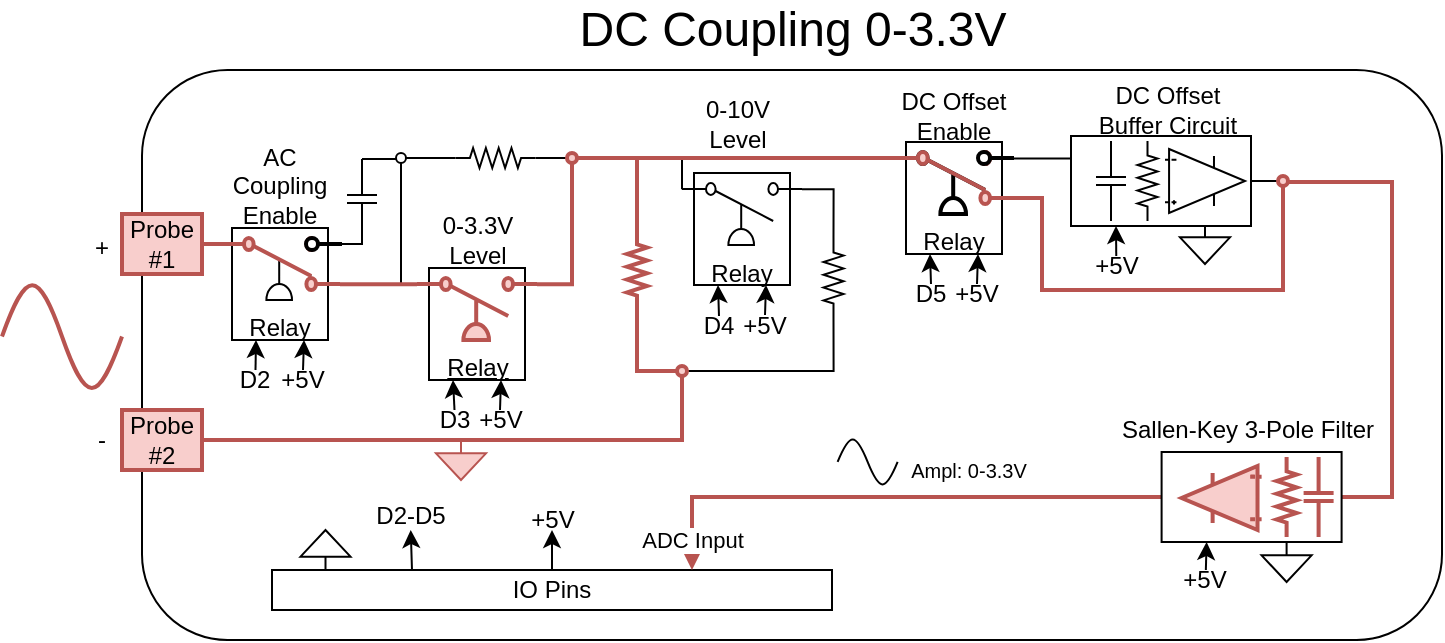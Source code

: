 <mxfile version="13.6.2" type="device"><diagram id="-oL0NHtV38mQ9emUjdSc" name="Page-1"><mxGraphModel dx="1663" dy="493" grid="1" gridSize="10" guides="1" tooltips="1" connect="1" arrows="1" fold="1" page="1" pageScale="1" pageWidth="850" pageHeight="1100" math="0" shadow="0"><root><mxCell id="0"/><mxCell id="1" parent="0"/><mxCell id="wLDwbeyGVbWUntYZaLQP-93" value="" style="rounded=1;whiteSpace=wrap;html=1;" parent="1" vertex="1"><mxGeometry x="-610" y="400" width="650" height="285" as="geometry"/></mxCell><mxCell id="wLDwbeyGVbWUntYZaLQP-76" value="" style="pointerEvents=1;verticalLabelPosition=bottom;shadow=0;dashed=0;align=center;html=1;verticalAlign=top;shape=mxgraph.electrical.waveforms.sine_wave;" parent="1" vertex="1"><mxGeometry x="-262.19" y="581" width="30" height="30" as="geometry"/></mxCell><mxCell id="wLDwbeyGVbWUntYZaLQP-77" value="&lt;font style=&quot;font-size: 10px&quot;&gt;Ampl: 0-3.3V&lt;/font&gt;" style="text;html=1;align=center;verticalAlign=middle;resizable=0;points=[];autosize=1;" parent="1" vertex="1"><mxGeometry x="-232.19" y="590" width="70" height="20" as="geometry"/></mxCell><mxCell id="jSE5PXebaVcD20LWmkzH-25" style="edgeStyle=orthogonalEdgeStyle;rounded=0;orthogonalLoop=1;jettySize=auto;html=1;exitX=1;exitY=0.5;exitDx=0;exitDy=0;entryX=0.5;entryY=1;entryDx=0;entryDy=0;endArrow=none;endFill=0;fillColor=#f8cecc;strokeColor=#b85450;strokeWidth=2;" parent="1" source="wLDwbeyGVbWUntYZaLQP-106" target="dvAcKzwwteOVy_JP5b5H-18" edge="1"><mxGeometry relative="1" as="geometry"/></mxCell><mxCell id="wLDwbeyGVbWUntYZaLQP-106" value="Probe #2" style="rounded=0;whiteSpace=wrap;html=1;fillColor=#f8cecc;strokeColor=#b85450;strokeWidth=2;" parent="1" vertex="1"><mxGeometry x="-620" y="570" width="40" height="30" as="geometry"/></mxCell><mxCell id="L6yJ6HLcH0pnZUztyq2i-1" value="" style="pointerEvents=1;verticalLabelPosition=bottom;shadow=0;dashed=0;align=center;html=1;verticalAlign=top;shape=mxgraph.electrical.waveforms.sine_wave;fillColor=#f8cecc;strokeColor=#b85450;strokeWidth=2;" parent="1" vertex="1"><mxGeometry x="-680" y="499" width="60" height="68.68" as="geometry"/></mxCell><mxCell id="dvAcKzwwteOVy_JP5b5H-61" style="edgeStyle=orthogonalEdgeStyle;rounded=0;orthogonalLoop=1;jettySize=auto;html=1;exitX=1;exitY=0.5;exitDx=0;exitDy=0;entryX=0;entryY=0.885;entryDx=0;entryDy=0;entryPerimeter=0;startArrow=none;startFill=0;endArrow=none;endFill=0;fillColor=#f8cecc;strokeColor=#b85450;strokeWidth=2;" parent="1" source="wLDwbeyGVbWUntYZaLQP-53" target="EzJl0dSxxbxW8zrCP2cZ-267" edge="1"><mxGeometry relative="1" as="geometry"/></mxCell><mxCell id="wLDwbeyGVbWUntYZaLQP-53" value="Probe #1" style="rounded=0;whiteSpace=wrap;html=1;fillColor=#f8cecc;strokeColor=#b85450;strokeWidth=2;" parent="1" vertex="1"><mxGeometry x="-620" y="472" width="40" height="30" as="geometry"/></mxCell><mxCell id="EzJl0dSxxbxW8zrCP2cZ-18" value="IO Pins" style="rounded=0;whiteSpace=wrap;html=1;" parent="1" vertex="1"><mxGeometry x="-545" y="650" width="280" height="20" as="geometry"/></mxCell><mxCell id="dvAcKzwwteOVy_JP5b5H-58" style="edgeStyle=orthogonalEdgeStyle;rounded=0;orthogonalLoop=1;jettySize=auto;html=1;exitX=0;exitY=0.5;exitDx=0;exitDy=0;exitPerimeter=0;entryX=1;entryY=0.5;entryDx=0;entryDy=0;startArrow=none;startFill=0;endArrow=none;endFill=0;" parent="1" source="okWs0Sjqfzj3kmloRYLB-17" target="dvAcKzwwteOVy_JP5b5H-54" edge="1"><mxGeometry relative="1" as="geometry"/></mxCell><mxCell id="jSE5PXebaVcD20LWmkzH-31" style="edgeStyle=orthogonalEdgeStyle;rounded=0;orthogonalLoop=1;jettySize=auto;html=1;exitX=1;exitY=0.5;exitDx=0;exitDy=0;exitPerimeter=0;entryX=0;entryY=0.5;entryDx=0;entryDy=0;endArrow=none;endFill=0;" parent="1" source="okWs0Sjqfzj3kmloRYLB-17" target="jSE5PXebaVcD20LWmkzH-29" edge="1"><mxGeometry relative="1" as="geometry"/></mxCell><mxCell id="okWs0Sjqfzj3kmloRYLB-17" value="" style="pointerEvents=1;verticalLabelPosition=bottom;shadow=0;dashed=0;align=center;html=1;verticalAlign=top;shape=mxgraph.electrical.resistors.resistor_2;rotation=90;direction=north;" parent="1" vertex="1"><mxGeometry x="-438.26" y="424" width="10" height="40" as="geometry"/></mxCell><mxCell id="okWs0Sjqfzj3kmloRYLB-20" value="" style="pointerEvents=1;verticalLabelPosition=bottom;shadow=0;dashed=0;align=center;html=1;verticalAlign=top;shape=mxgraph.electrical.resistors.resistor_2;rotation=90;fillColor=#f8cecc;strokeColor=#b85450;strokeWidth=2;" parent="1" vertex="1"><mxGeometry x="-382.5" y="495" width="40" height="10" as="geometry"/></mxCell><mxCell id="jSE5PXebaVcD20LWmkzH-37" style="edgeStyle=orthogonalEdgeStyle;rounded=0;orthogonalLoop=1;jettySize=auto;html=1;exitX=1;exitY=0.5;exitDx=0;exitDy=0;exitPerimeter=0;entryX=1;entryY=0.5;entryDx=0;entryDy=0;endArrow=none;endFill=0;" parent="1" source="EzJl0dSxxbxW8zrCP2cZ-193" target="dvAcKzwwteOVy_JP5b5H-18" edge="1"><mxGeometry relative="1" as="geometry"/></mxCell><mxCell id="EzJl0dSxxbxW8zrCP2cZ-193" value="" style="pointerEvents=1;verticalLabelPosition=bottom;shadow=0;dashed=0;align=center;html=1;verticalAlign=top;shape=mxgraph.electrical.resistors.resistor_2;rotation=90;" parent="1" vertex="1"><mxGeometry x="-284.25" y="499" width="40" height="10" as="geometry"/></mxCell><mxCell id="EzJl0dSxxbxW8zrCP2cZ-195" style="edgeStyle=orthogonalEdgeStyle;rounded=0;orthogonalLoop=1;jettySize=auto;html=1;exitX=1;exitY=0.1;exitDx=0;exitDy=0;exitPerimeter=0;entryX=0;entryY=0.5;entryDx=0;entryDy=0;entryPerimeter=0;startArrow=none;startFill=0;endArrow=none;endFill=0;" parent="1" source="EzJl0dSxxbxW8zrCP2cZ-181" target="EzJl0dSxxbxW8zrCP2cZ-193" edge="1"><mxGeometry relative="1" as="geometry"/></mxCell><mxCell id="EzJl0dSxxbxW8zrCP2cZ-249" value="&lt;font style=&quot;font-size: 24px&quot;&gt;DC Coupling 0-3.3V&lt;/font&gt;" style="text;html=1;strokeColor=none;fillColor=none;align=center;verticalAlign=middle;whiteSpace=wrap;rounded=0;" parent="1" vertex="1"><mxGeometry x="-400.37" y="370" width="230.75" height="20" as="geometry"/></mxCell><mxCell id="EzJl0dSxxbxW8zrCP2cZ-320" style="edgeStyle=orthogonalEdgeStyle;rounded=0;orthogonalLoop=1;jettySize=auto;html=1;exitX=0.5;exitY=0;exitDx=0;exitDy=0;entryX=0.25;entryY=1;entryDx=0;entryDy=0;startArrow=none;startFill=0;endArrow=classic;endFill=1;" parent="1" source="EzJl0dSxxbxW8zrCP2cZ-318" target="EzJl0dSxxbxW8zrCP2cZ-265" edge="1"><mxGeometry relative="1" as="geometry"/></mxCell><mxCell id="EzJl0dSxxbxW8zrCP2cZ-318" value="D2" style="text;html=1;strokeColor=none;fillColor=none;align=center;verticalAlign=middle;whiteSpace=wrap;rounded=0;dashed=1;" parent="1" vertex="1"><mxGeometry x="-560.75" y="550" width="15" height="10" as="geometry"/></mxCell><mxCell id="EzJl0dSxxbxW8zrCP2cZ-331" style="edgeStyle=orthogonalEdgeStyle;rounded=0;orthogonalLoop=1;jettySize=auto;html=1;exitX=0.5;exitY=0;exitDx=0;exitDy=0;entryX=0.25;entryY=1;entryDx=0;entryDy=0;startArrow=none;startFill=0;endArrow=classic;endFill=1;" parent="1" source="EzJl0dSxxbxW8zrCP2cZ-330" target="EzJl0dSxxbxW8zrCP2cZ-180" edge="1"><mxGeometry relative="1" as="geometry"/></mxCell><mxCell id="EzJl0dSxxbxW8zrCP2cZ-330" value="D4" style="text;html=1;strokeColor=none;fillColor=none;align=center;verticalAlign=middle;whiteSpace=wrap;rounded=0;dashed=1;" parent="1" vertex="1"><mxGeometry x="-329" y="523" width="15" height="10" as="geometry"/></mxCell><mxCell id="EzJl0dSxxbxW8zrCP2cZ-370" style="rounded=0;orthogonalLoop=1;jettySize=auto;html=1;exitX=0.5;exitY=1;exitDx=0;exitDy=0;entryX=0.25;entryY=0;entryDx=0;entryDy=0;startArrow=classic;startFill=1;endArrow=none;endFill=0;" parent="1" source="EzJl0dSxxbxW8zrCP2cZ-364" target="EzJl0dSxxbxW8zrCP2cZ-18" edge="1"><mxGeometry relative="1" as="geometry"/></mxCell><mxCell id="EzJl0dSxxbxW8zrCP2cZ-364" value="D2-D5" style="text;html=1;strokeColor=none;fillColor=none;align=center;verticalAlign=middle;whiteSpace=wrap;rounded=0;dashed=1;" parent="1" vertex="1"><mxGeometry x="-500.13" y="615" width="49" height="15" as="geometry"/></mxCell><mxCell id="EzJl0dSxxbxW8zrCP2cZ-368" style="rounded=0;orthogonalLoop=1;jettySize=auto;html=1;exitX=0.5;exitY=1;exitDx=0;exitDy=0;entryX=0.5;entryY=0;entryDx=0;entryDy=0;startArrow=classic;startFill=1;endArrow=none;endFill=0;" parent="1" source="EzJl0dSxxbxW8zrCP2cZ-367" target="EzJl0dSxxbxW8zrCP2cZ-18" edge="1"><mxGeometry relative="1" as="geometry"/></mxCell><mxCell id="EzJl0dSxxbxW8zrCP2cZ-367" value="+5V" style="text;html=1;strokeColor=none;fillColor=none;align=center;verticalAlign=middle;whiteSpace=wrap;rounded=0;dashed=1;" parent="1" vertex="1"><mxGeometry x="-412.5" y="620" width="15" height="10" as="geometry"/></mxCell><mxCell id="EzJl0dSxxbxW8zrCP2cZ-371" value="" style="pointerEvents=1;verticalLabelPosition=bottom;shadow=0;dashed=0;align=center;html=1;verticalAlign=top;shape=mxgraph.electrical.signal_sources.signal_ground;direction=west;" parent="1" vertex="1"><mxGeometry x="-530.75" y="630" width="25" height="20" as="geometry"/></mxCell><mxCell id="dvAcKzwwteOVy_JP5b5H-63" style="edgeStyle=orthogonalEdgeStyle;rounded=0;orthogonalLoop=1;jettySize=auto;html=1;exitX=0;exitY=0.5;exitDx=0;exitDy=0;exitPerimeter=0;entryX=0;entryY=0.5;entryDx=0;entryDy=0;startArrow=none;startFill=0;endArrow=none;endFill=0;strokeWidth=1;" parent="1" source="EzJl0dSxxbxW8zrCP2cZ-304" target="dvAcKzwwteOVy_JP5b5H-54" edge="1"><mxGeometry relative="1" as="geometry"/></mxCell><mxCell id="EzJl0dSxxbxW8zrCP2cZ-304" value="" style="pointerEvents=1;verticalLabelPosition=bottom;shadow=0;dashed=0;align=center;html=1;verticalAlign=top;shape=mxgraph.electrical.capacitors.capacitor_1;rotation=-90;direction=west;strokeWidth=1;" parent="1" vertex="1"><mxGeometry x="-520" y="457" width="40" height="15" as="geometry"/></mxCell><mxCell id="jSE5PXebaVcD20LWmkzH-36" style="edgeStyle=orthogonalEdgeStyle;rounded=0;orthogonalLoop=1;jettySize=auto;html=1;exitX=0;exitY=0.5;exitDx=0;exitDy=0;entryX=1;entryY=0.5;entryDx=0;entryDy=0;entryPerimeter=0;endArrow=none;endFill=0;fillColor=#f8cecc;strokeColor=#b85450;strokeWidth=2;" parent="1" source="dvAcKzwwteOVy_JP5b5H-18" target="okWs0Sjqfzj3kmloRYLB-20" edge="1"><mxGeometry relative="1" as="geometry"/></mxCell><mxCell id="dvAcKzwwteOVy_JP5b5H-18" value="" style="ellipse;whiteSpace=wrap;html=1;aspect=fixed;fillColor=#f8cecc;strokeColor=#b85450;strokeWidth=2;" parent="1" vertex="1"><mxGeometry x="-342.5" y="548" width="5" height="5" as="geometry"/></mxCell><mxCell id="dvAcKzwwteOVy_JP5b5H-85" value="ADC Input" style="edgeStyle=orthogonalEdgeStyle;rounded=0;orthogonalLoop=1;jettySize=auto;html=1;exitX=1;exitY=0.5;exitDx=0;exitDy=0;entryX=0.75;entryY=0;entryDx=0;entryDy=0;startArrow=none;startFill=0;endArrow=classic;endFill=1;fillColor=#f8cecc;strokeColor=#b85450;strokeWidth=2;" parent="1" source="EzJl0dSxxbxW8zrCP2cZ-251" target="EzJl0dSxxbxW8zrCP2cZ-18" edge="1"><mxGeometry x="0.753" y="18" relative="1" as="geometry"><mxPoint x="-18" y="18" as="offset"/><mxPoint x="-73" y="610.5" as="sourcePoint"/></mxGeometry></mxCell><mxCell id="dvAcKzwwteOVy_JP5b5H-36" value="AC Coupling&lt;br&gt;Enable" style="text;html=1;strokeColor=none;fillColor=none;align=center;verticalAlign=middle;whiteSpace=wrap;rounded=0;" parent="1" vertex="1"><mxGeometry x="-560.75" y="448.25" width="40" height="20" as="geometry"/></mxCell><mxCell id="dvAcKzwwteOVy_JP5b5H-54" value="" style="ellipse;whiteSpace=wrap;html=1;aspect=fixed;strokeWidth=1;" parent="1" vertex="1"><mxGeometry x="-483" y="441.5" width="5" height="5" as="geometry"/></mxCell><mxCell id="dvAcKzwwteOVy_JP5b5H-62" style="edgeStyle=orthogonalEdgeStyle;rounded=0;orthogonalLoop=1;jettySize=auto;html=1;exitX=1;exitY=0.885;exitDx=0;exitDy=0;exitPerimeter=0;entryX=1;entryY=0.5;entryDx=0;entryDy=0;entryPerimeter=0;startArrow=none;startFill=0;endArrow=none;endFill=0;strokeWidth=1;" parent="1" source="EzJl0dSxxbxW8zrCP2cZ-267" target="EzJl0dSxxbxW8zrCP2cZ-304" edge="1"><mxGeometry relative="1" as="geometry"/></mxCell><mxCell id="jSE5PXebaVcD20LWmkzH-1" value="+" style="text;html=1;strokeColor=none;fillColor=none;align=center;verticalAlign=middle;whiteSpace=wrap;rounded=0;" parent="1" vertex="1"><mxGeometry x="-640" y="479" width="20" height="20" as="geometry"/></mxCell><mxCell id="jSE5PXebaVcD20LWmkzH-3" value="-" style="text;html=1;strokeColor=none;fillColor=none;align=center;verticalAlign=middle;whiteSpace=wrap;rounded=0;" parent="1" vertex="1"><mxGeometry x="-640" y="575" width="20" height="20" as="geometry"/></mxCell><mxCell id="l4GawnZKN1q4SKGn73dP-5" style="edgeStyle=orthogonalEdgeStyle;rounded=0;orthogonalLoop=1;jettySize=auto;html=1;exitX=0;exitY=0.5;exitDx=0;exitDy=0;entryX=1;entryY=0.5;entryDx=0;entryDy=0;endArrow=none;endFill=0;strokeWidth=1;" parent="1" source="jSE5PXebaVcD20LWmkzH-23" target="EzJl0dSxxbxW8zrCP2cZ-285" edge="1"><mxGeometry relative="1" as="geometry"><Array as="points"><mxPoint x="-50" y="456"/><mxPoint x="-50" y="456"/></Array></mxGeometry></mxCell><mxCell id="jSE5PXebaVcD20LWmkzH-23" value="" style="ellipse;whiteSpace=wrap;html=1;aspect=fixed;fillColor=#f8cecc;strokeColor=#b85450;strokeWidth=2;" parent="1" vertex="1"><mxGeometry x="-42" y="453" width="5" height="5" as="geometry"/></mxCell><mxCell id="jSE5PXebaVcD20LWmkzH-32" style="edgeStyle=orthogonalEdgeStyle;rounded=0;orthogonalLoop=1;jettySize=auto;html=1;exitX=1;exitY=0.5;exitDx=0;exitDy=0;entryX=0;entryY=0.5;entryDx=0;entryDy=0;entryPerimeter=0;endArrow=none;endFill=0;fillColor=#f8cecc;strokeColor=#b85450;strokeWidth=2;" parent="1" source="jSE5PXebaVcD20LWmkzH-29" target="okWs0Sjqfzj3kmloRYLB-20" edge="1"><mxGeometry relative="1" as="geometry"/></mxCell><mxCell id="jSE5PXebaVcD20LWmkzH-29" value="" style="ellipse;whiteSpace=wrap;html=1;aspect=fixed;fillColor=#f8cecc;strokeColor=#b85450;strokeWidth=2;" parent="1" vertex="1"><mxGeometry x="-397.5" y="441.5" width="5" height="5" as="geometry"/></mxCell><mxCell id="jSE5PXebaVcD20LWmkzH-30" style="edgeStyle=orthogonalEdgeStyle;rounded=0;orthogonalLoop=1;jettySize=auto;html=1;exitX=1;exitY=0.1;exitDx=0;exitDy=0;exitPerimeter=0;entryX=0.5;entryY=1;entryDx=0;entryDy=0;endArrow=none;endFill=0;fillColor=#f8cecc;strokeColor=#b85450;strokeWidth=2;" parent="1" source="EzJl0dSxxbxW8zrCP2cZ-189" target="jSE5PXebaVcD20LWmkzH-29" edge="1"><mxGeometry relative="1" as="geometry"><Array as="points"><mxPoint x="-395" y="507"/></Array></mxGeometry></mxCell><mxCell id="jSE5PXebaVcD20LWmkzH-35" style="edgeStyle=orthogonalEdgeStyle;rounded=0;orthogonalLoop=1;jettySize=auto;html=1;exitX=0;exitY=0.1;exitDx=0;exitDy=0;exitPerimeter=0;entryX=1;entryY=0.5;entryDx=0;entryDy=0;endArrow=none;endFill=0;" parent="1" source="EzJl0dSxxbxW8zrCP2cZ-181" target="jSE5PXebaVcD20LWmkzH-29" edge="1"><mxGeometry relative="1" as="geometry"><Array as="points"><mxPoint x="-340" y="444"/></Array></mxGeometry></mxCell><mxCell id="jSE5PXebaVcD20LWmkzH-39" style="edgeStyle=orthogonalEdgeStyle;rounded=0;orthogonalLoop=1;jettySize=auto;html=1;exitX=0;exitY=0.5;exitDx=0;exitDy=0;entryX=1;entryY=0.5;entryDx=0;entryDy=0;endArrow=none;endFill=0;fillColor=#f8cecc;strokeColor=#b85450;strokeWidth=2;" parent="1" source="EzJl0dSxxbxW8zrCP2cZ-251" target="jSE5PXebaVcD20LWmkzH-23" edge="1"><mxGeometry relative="1" as="geometry"><Array as="points"><mxPoint x="15" y="614"/><mxPoint x="15" y="456"/><mxPoint x="-37" y="456"/></Array></mxGeometry></mxCell><mxCell id="jSE5PXebaVcD20LWmkzH-40" style="edgeStyle=orthogonalEdgeStyle;rounded=0;orthogonalLoop=1;jettySize=auto;html=1;exitX=1;exitY=0.115;exitDx=0;exitDy=0;exitPerimeter=0;entryX=0.5;entryY=1;entryDx=0;entryDy=0;endArrow=none;endFill=0;fillColor=#f8cecc;strokeColor=#b85450;strokeWidth=2;" parent="1" source="EzJl0dSxxbxW8zrCP2cZ-239" target="jSE5PXebaVcD20LWmkzH-23" edge="1"><mxGeometry relative="1" as="geometry"><Array as="points"><mxPoint x="-160" y="464"/><mxPoint x="-160" y="510"/><mxPoint x="-39" y="510"/></Array></mxGeometry></mxCell><mxCell id="jSE5PXebaVcD20LWmkzH-43" value="0-3.3V Level" style="text;html=1;strokeColor=none;fillColor=none;align=center;verticalAlign=middle;whiteSpace=wrap;rounded=0;" parent="1" vertex="1"><mxGeometry x="-462.5" y="475" width="40" height="20" as="geometry"/></mxCell><mxCell id="jSE5PXebaVcD20LWmkzH-44" value="0-10V Level" style="text;html=1;strokeColor=none;fillColor=none;align=center;verticalAlign=middle;whiteSpace=wrap;rounded=0;" parent="1" vertex="1"><mxGeometry x="-332.25" y="417" width="40" height="20" as="geometry"/></mxCell><mxCell id="jSE5PXebaVcD20LWmkzH-45" value="" style="pointerEvents=1;verticalLabelPosition=bottom;shadow=0;dashed=0;align=center;html=1;verticalAlign=top;shape=mxgraph.electrical.signal_sources.signal_ground;direction=east;fillColor=#f8cecc;strokeColor=#b85450;" parent="1" vertex="1"><mxGeometry x="-463" y="585" width="25" height="20" as="geometry"/></mxCell><mxCell id="l4GawnZKN1q4SKGn73dP-3" style="edgeStyle=orthogonalEdgeStyle;rounded=0;orthogonalLoop=1;jettySize=auto;html=1;exitX=0.5;exitY=1;exitDx=0;exitDy=0;entryX=0;entryY=0.1;entryDx=0;entryDy=0;entryPerimeter=0;endArrow=none;endFill=0;strokeWidth=1;" parent="1" source="dvAcKzwwteOVy_JP5b5H-54" target="EzJl0dSxxbxW8zrCP2cZ-189" edge="1"><mxGeometry relative="1" as="geometry"><Array as="points"><mxPoint x="-481" y="507"/></Array></mxGeometry></mxCell><mxCell id="jSE5PXebaVcD20LWmkzH-33" style="edgeStyle=orthogonalEdgeStyle;rounded=0;orthogonalLoop=1;jettySize=auto;html=1;exitX=1;exitY=0.5;exitDx=0;exitDy=0;entryX=0;entryY=0.885;entryDx=0;entryDy=0;entryPerimeter=0;endArrow=none;endFill=0;fillColor=#f8cecc;strokeColor=#b85450;strokeWidth=2;" parent="1" source="jSE5PXebaVcD20LWmkzH-29" target="EzJl0dSxxbxW8zrCP2cZ-239" edge="1"><mxGeometry relative="1" as="geometry"/></mxCell><mxCell id="l4GawnZKN1q4SKGn73dP-6" value="" style="ellipse;whiteSpace=wrap;html=1;aspect=fixed;" parent="1" vertex="1"><mxGeometry x="-528" y="504" width="6" height="6" as="geometry"/></mxCell><mxCell id="l4GawnZKN1q4SKGn73dP-7" value="" style="endArrow=none;html=1;exitX=1;exitY=0.5;exitDx=0;exitDy=0;" parent="1" source="l4GawnZKN1q4SKGn73dP-6" edge="1"><mxGeometry width="50" height="50" relative="1" as="geometry"><mxPoint x="-530" y="540" as="sourcePoint"/><mxPoint x="-510" y="507" as="targetPoint"/><Array as="points"><mxPoint x="-510" y="507"/></Array></mxGeometry></mxCell><mxCell id="EzJl0dSxxbxW8zrCP2cZ-290" value="DC Offset Buffer Circuit" style="text;html=1;strokeColor=none;fillColor=none;align=center;verticalAlign=middle;whiteSpace=wrap;rounded=0;" parent="1" vertex="1"><mxGeometry x="-137" y="410" width="80" height="20" as="geometry"/></mxCell><mxCell id="l4GawnZKN1q4SKGn73dP-10" style="edgeStyle=orthogonalEdgeStyle;rounded=0;orthogonalLoop=1;jettySize=auto;html=1;exitX=0;exitY=0.25;exitDx=0;exitDy=0;entryX=1;entryY=0.885;entryDx=0;entryDy=0;entryPerimeter=0;endArrow=none;endFill=0;strokeWidth=1;" parent="1" source="EzJl0dSxxbxW8zrCP2cZ-285" target="EzJl0dSxxbxW8zrCP2cZ-239" edge="1"><mxGeometry relative="1" as="geometry"/></mxCell><mxCell id="EzJl0dSxxbxW8zrCP2cZ-332" value="D3" style="text;html=1;strokeColor=none;fillColor=none;align=center;verticalAlign=middle;whiteSpace=wrap;rounded=0;dashed=1;" parent="1" vertex="1"><mxGeometry x="-461.25" y="570" width="15" height="10" as="geometry"/></mxCell><mxCell id="EzJl0dSxxbxW8zrCP2cZ-333" style="edgeStyle=orthogonalEdgeStyle;rounded=0;orthogonalLoop=1;jettySize=auto;html=1;exitX=0.5;exitY=0;exitDx=0;exitDy=0;entryX=0.25;entryY=1;entryDx=0;entryDy=0;startArrow=none;startFill=0;endArrow=classic;endFill=1;" parent="1" source="EzJl0dSxxbxW8zrCP2cZ-332" target="EzJl0dSxxbxW8zrCP2cZ-188" edge="1"><mxGeometry relative="1" as="geometry"/></mxCell><mxCell id="EzJl0dSxxbxW8zrCP2cZ-185" value="+5V" style="text;html=1;strokeColor=none;fillColor=none;align=center;verticalAlign=middle;whiteSpace=wrap;rounded=0;dashed=1;" parent="1" vertex="1"><mxGeometry x="-438.5" y="570" width="15" height="10" as="geometry"/></mxCell><mxCell id="EzJl0dSxxbxW8zrCP2cZ-190" style="edgeStyle=orthogonalEdgeStyle;rounded=0;orthogonalLoop=1;jettySize=auto;html=1;exitX=0.5;exitY=0;exitDx=0;exitDy=0;entryX=0.75;entryY=1;entryDx=0;entryDy=0;startArrow=none;startFill=0;endArrow=classic;endFill=1;" parent="1" source="EzJl0dSxxbxW8zrCP2cZ-185" target="EzJl0dSxxbxW8zrCP2cZ-188" edge="1"><mxGeometry relative="1" as="geometry"/></mxCell><mxCell id="EzJl0dSxxbxW8zrCP2cZ-188" value="&lt;br&gt;&lt;br&gt;&lt;br&gt;Relay" style="rounded=0;whiteSpace=wrap;html=1;fontStyle=4" parent="1" vertex="1"><mxGeometry x="-466.5" y="499" width="48" height="56" as="geometry"/></mxCell><mxCell id="EzJl0dSxxbxW8zrCP2cZ-189" value="" style="pointerEvents=1;verticalLabelPosition=bottom;shadow=0;dashed=0;align=center;html=1;verticalAlign=top;shape=mxgraph.electrical.electro-mechanical.pressure_actuated;fillColor=#f8cecc;strokeColor=#b85450;fontStyle=4;strokeWidth=2;" parent="1" vertex="1"><mxGeometry x="-472.5" y="504" width="60" height="31" as="geometry"/></mxCell><mxCell id="EzJl0dSxxbxW8zrCP2cZ-262" value="+5V" style="text;html=1;strokeColor=none;fillColor=none;align=center;verticalAlign=middle;whiteSpace=wrap;rounded=0;dashed=1;container=0;" parent="1" vertex="1"><mxGeometry x="-537" y="550" width="15" height="10" as="geometry"/></mxCell><mxCell id="EzJl0dSxxbxW8zrCP2cZ-268" style="edgeStyle=orthogonalEdgeStyle;rounded=0;orthogonalLoop=1;jettySize=auto;html=1;exitX=0.5;exitY=0;exitDx=0;exitDy=0;entryX=0.75;entryY=1;entryDx=0;entryDy=0;startArrow=none;startFill=0;endArrow=classic;endFill=1;" parent="1" source="EzJl0dSxxbxW8zrCP2cZ-262" target="EzJl0dSxxbxW8zrCP2cZ-265" edge="1"><mxGeometry relative="1" as="geometry"/></mxCell><mxCell id="EzJl0dSxxbxW8zrCP2cZ-265" value="&lt;br&gt;&lt;br&gt;&lt;br&gt;Relay" style="rounded=0;whiteSpace=wrap;html=1;" parent="1" vertex="1"><mxGeometry x="-565" y="479" width="48" height="56" as="geometry"/></mxCell><mxCell id="EzJl0dSxxbxW8zrCP2cZ-266" value="" style="pointerEvents=1;verticalLabelPosition=bottom;shadow=0;dashed=0;align=center;html=1;verticalAlign=top;shape=mxgraph.electrical.electro-mechanical.pressure_actuated;" parent="1" vertex="1"><mxGeometry x="-571" y="484" width="60" height="31" as="geometry"/></mxCell><mxCell id="EzJl0dSxxbxW8zrCP2cZ-267" value="" style="pointerEvents=1;verticalLabelPosition=bottom;shadow=0;dashed=0;align=center;html=1;verticalAlign=top;shape=mxgraph.electrical.electro-mechanical.2-way_switch;fillColor=#f8cecc;flipV=1;strokeColor=#b85450;strokeWidth=2;" parent="1" vertex="1"><mxGeometry x="-571" y="484" width="60" height="26" as="geometry"/></mxCell><mxCell id="EzJl0dSxxbxW8zrCP2cZ-177" value="+5V" style="text;html=1;strokeColor=none;fillColor=none;align=center;verticalAlign=middle;whiteSpace=wrap;rounded=0;dashed=1;container=0;" parent="1" vertex="1"><mxGeometry x="-306" y="522.5" width="15" height="10" as="geometry"/></mxCell><mxCell id="EzJl0dSxxbxW8zrCP2cZ-182" style="edgeStyle=orthogonalEdgeStyle;rounded=0;orthogonalLoop=1;jettySize=auto;html=1;exitX=0.5;exitY=0;exitDx=0;exitDy=0;entryX=0.75;entryY=1;entryDx=0;entryDy=0;startArrow=none;startFill=0;endArrow=classic;endFill=1;" parent="1" source="EzJl0dSxxbxW8zrCP2cZ-177" target="EzJl0dSxxbxW8zrCP2cZ-180" edge="1"><mxGeometry relative="1" as="geometry"/></mxCell><mxCell id="EzJl0dSxxbxW8zrCP2cZ-180" value="&lt;br&gt;&lt;br&gt;&lt;br&gt;Relay" style="rounded=0;whiteSpace=wrap;html=1;" parent="1" vertex="1"><mxGeometry x="-334" y="451.5" width="48" height="56" as="geometry"/></mxCell><mxCell id="EzJl0dSxxbxW8zrCP2cZ-181" value="" style="pointerEvents=1;verticalLabelPosition=bottom;shadow=0;dashed=0;align=center;html=1;verticalAlign=top;shape=mxgraph.electrical.electro-mechanical.pressure_actuated;" parent="1" vertex="1"><mxGeometry x="-340" y="456.5" width="60" height="31" as="geometry"/></mxCell><mxCell id="EzJl0dSxxbxW8zrCP2cZ-342" value="D5" style="text;html=1;strokeColor=none;fillColor=none;align=center;verticalAlign=middle;whiteSpace=wrap;rounded=0;dashed=1;container=0;" parent="1" vertex="1"><mxGeometry x="-223" y="507" width="15" height="10" as="geometry"/></mxCell><mxCell id="EzJl0dSxxbxW8zrCP2cZ-343" style="edgeStyle=orthogonalEdgeStyle;rounded=0;orthogonalLoop=1;jettySize=auto;html=1;exitX=0.5;exitY=0;exitDx=0;exitDy=0;entryX=0.25;entryY=1;entryDx=0;entryDy=0;startArrow=none;startFill=0;endArrow=classic;endFill=1;" parent="1" source="EzJl0dSxxbxW8zrCP2cZ-342" target="EzJl0dSxxbxW8zrCP2cZ-236" edge="1"><mxGeometry relative="1" as="geometry"/></mxCell><mxCell id="dvAcKzwwteOVy_JP5b5H-114" value="DC Offset Enable" style="text;html=1;strokeColor=none;fillColor=none;align=center;verticalAlign=middle;whiteSpace=wrap;rounded=0;container=0;" parent="1" vertex="1"><mxGeometry x="-234" y="413" width="60" height="20" as="geometry"/></mxCell><mxCell id="EzJl0dSxxbxW8zrCP2cZ-233" value="+5V" style="text;html=1;strokeColor=none;fillColor=none;align=center;verticalAlign=middle;whiteSpace=wrap;rounded=0;dashed=1;container=0;" parent="1" vertex="1"><mxGeometry x="-200" y="507" width="15" height="10" as="geometry"/></mxCell><mxCell id="EzJl0dSxxbxW8zrCP2cZ-238" style="edgeStyle=orthogonalEdgeStyle;rounded=0;orthogonalLoop=1;jettySize=auto;html=1;exitX=0.5;exitY=0;exitDx=0;exitDy=0;entryX=0.75;entryY=1;entryDx=0;entryDy=0;startArrow=none;startFill=0;endArrow=classic;endFill=1;" parent="1" source="EzJl0dSxxbxW8zrCP2cZ-233" target="EzJl0dSxxbxW8zrCP2cZ-236" edge="1"><mxGeometry relative="1" as="geometry"/></mxCell><mxCell id="EzJl0dSxxbxW8zrCP2cZ-236" value="&lt;br&gt;&lt;br&gt;&lt;br&gt;Relay" style="rounded=0;whiteSpace=wrap;html=1;" parent="1" vertex="1"><mxGeometry x="-228" y="436" width="48" height="56" as="geometry"/></mxCell><mxCell id="EzJl0dSxxbxW8zrCP2cZ-237" value="" style="pointerEvents=1;verticalLabelPosition=bottom;shadow=0;dashed=0;align=center;html=1;verticalAlign=top;shape=mxgraph.electrical.electro-mechanical.pressure_actuated;strokeWidth=2;" parent="1" vertex="1"><mxGeometry x="-234" y="441" width="60" height="31" as="geometry"/></mxCell><mxCell id="EzJl0dSxxbxW8zrCP2cZ-239" value="" style="pointerEvents=1;verticalLabelPosition=bottom;shadow=0;dashed=0;align=center;html=1;verticalAlign=top;shape=mxgraph.electrical.electro-mechanical.2-way_switch;fillColor=#f8cecc;flipV=1;strokeColor=#b85450;strokeWidth=2;" parent="1" vertex="1"><mxGeometry x="-234" y="441" width="60" height="26" as="geometry"/></mxCell><mxCell id="NfLXvQbTTf4OFpSt8lfe-17" value="+5V" style="text;html=1;strokeColor=none;fillColor=none;align=center;verticalAlign=middle;whiteSpace=wrap;rounded=0;dashed=1;container=0;" parent="1" vertex="1"><mxGeometry x="-130.37" y="493" width="15" height="10" as="geometry"/></mxCell><mxCell id="NfLXvQbTTf4OFpSt8lfe-18" style="edgeStyle=orthogonalEdgeStyle;rounded=0;orthogonalLoop=1;jettySize=auto;html=1;exitX=0.5;exitY=0;exitDx=0;exitDy=0;entryX=0.25;entryY=1;entryDx=0;entryDy=0;" parent="1" source="NfLXvQbTTf4OFpSt8lfe-17" target="EzJl0dSxxbxW8zrCP2cZ-285" edge="1"><mxGeometry relative="1" as="geometry"/></mxCell><mxCell id="EzJl0dSxxbxW8zrCP2cZ-373" value="" style="pointerEvents=1;verticalLabelPosition=bottom;shadow=0;dashed=0;align=center;html=1;verticalAlign=top;shape=mxgraph.electrical.signal_sources.signal_ground;" parent="1" vertex="1"><mxGeometry x="-91" y="477" width="25" height="20" as="geometry"/></mxCell><mxCell id="EzJl0dSxxbxW8zrCP2cZ-285" value="" style="rounded=0;whiteSpace=wrap;html=1;rotation=-360;" parent="1" vertex="1"><mxGeometry x="-145.5" y="433" width="90" height="45" as="geometry"/></mxCell><mxCell id="EzJl0dSxxbxW8zrCP2cZ-286" value="" style="verticalLabelPosition=bottom;shadow=0;dashed=0;align=center;html=1;verticalAlign=top;shape=mxgraph.electrical.abstract.operational_amp_1;rotation=-360;strokeWidth=1;" parent="1" vertex="1"><mxGeometry x="-98.5" y="439.5" width="40" height="32" as="geometry"/></mxCell><mxCell id="EzJl0dSxxbxW8zrCP2cZ-287" value="" style="pointerEvents=1;verticalLabelPosition=bottom;shadow=0;dashed=0;align=center;html=1;verticalAlign=top;shape=mxgraph.electrical.resistors.resistor_2;rotation=-90;strokeWidth=1;" parent="1" vertex="1"><mxGeometry x="-127.25" y="450.5" width="40" height="10" as="geometry"/></mxCell><mxCell id="EzJl0dSxxbxW8zrCP2cZ-288" value="" style="pointerEvents=1;verticalLabelPosition=bottom;shadow=0;dashed=0;align=center;html=1;verticalAlign=top;shape=mxgraph.electrical.capacitors.capacitor_1;rotation=-90;strokeWidth=1;" parent="1" vertex="1"><mxGeometry x="-145.5" y="448" width="40" height="15" as="geometry"/></mxCell><mxCell id="NfLXvQbTTf4OFpSt8lfe-9" style="edgeStyle=orthogonalEdgeStyle;rounded=0;orthogonalLoop=1;jettySize=auto;html=1;exitX=0.5;exitY=0;exitDx=0;exitDy=0;entryX=0.75;entryY=0;entryDx=0;entryDy=0;" parent="1" source="NfLXvQbTTf4OFpSt8lfe-8" target="EzJl0dSxxbxW8zrCP2cZ-251" edge="1"><mxGeometry relative="1" as="geometry"/></mxCell><mxCell id="NfLXvQbTTf4OFpSt8lfe-8" value="+5V" style="text;html=1;strokeColor=none;fillColor=none;align=center;verticalAlign=middle;whiteSpace=wrap;rounded=0;dashed=1;container=0;" parent="1" vertex="1"><mxGeometry x="-85.57" y="650" width="15" height="10" as="geometry"/></mxCell><mxCell id="EzJl0dSxxbxW8zrCP2cZ-372" value="" style="pointerEvents=1;verticalLabelPosition=bottom;shadow=0;dashed=0;align=center;html=1;verticalAlign=top;shape=mxgraph.electrical.signal_sources.signal_ground;" parent="1" vertex="1"><mxGeometry x="-50.2" y="636" width="25" height="20" as="geometry"/></mxCell><mxCell id="EzJl0dSxxbxW8zrCP2cZ-256" value="Sallen-Key 3-Pole Filter" style="text;html=1;strokeColor=none;fillColor=none;align=center;verticalAlign=middle;whiteSpace=wrap;rounded=0;" parent="1" vertex="1"><mxGeometry x="-121.57" y="570" width="130" height="20" as="geometry"/></mxCell><mxCell id="EzJl0dSxxbxW8zrCP2cZ-251" value="" style="rounded=0;whiteSpace=wrap;html=1;rotation=-180;" parent="1" vertex="1"><mxGeometry x="-100.2" y="591" width="90" height="45" as="geometry"/></mxCell><mxCell id="EzJl0dSxxbxW8zrCP2cZ-245" value="" style="verticalLabelPosition=bottom;shadow=0;dashed=0;align=center;html=1;verticalAlign=top;shape=mxgraph.electrical.abstract.operational_amp_1;rotation=-180;fillColor=#f8cecc;strokeColor=#b85450;strokeWidth=2;" parent="1" vertex="1"><mxGeometry x="-90.2" y="598" width="40" height="32" as="geometry"/></mxCell><mxCell id="EzJl0dSxxbxW8zrCP2cZ-254" value="" style="pointerEvents=1;verticalLabelPosition=bottom;shadow=0;dashed=0;align=center;html=1;verticalAlign=top;shape=mxgraph.electrical.resistors.resistor_2;rotation=90;fillColor=#f8cecc;strokeColor=#b85450;strokeWidth=2;" parent="1" vertex="1"><mxGeometry x="-57.7" y="608.5" width="40" height="10" as="geometry"/></mxCell><mxCell id="EzJl0dSxxbxW8zrCP2cZ-255" value="" style="pointerEvents=1;verticalLabelPosition=bottom;shadow=0;dashed=0;align=center;html=1;verticalAlign=top;shape=mxgraph.electrical.capacitors.capacitor_1;fillColor=#f8cecc;rotation=90;strokeColor=#b85450;strokeWidth=2;" parent="1" vertex="1"><mxGeometry x="-41.7" y="606" width="40" height="15" as="geometry"/></mxCell><mxCell id="2UmYozdnHbclBHp64Pme-4" value="" style="ellipse;whiteSpace=wrap;html=1;aspect=fixed;strokeWidth=2;" parent="1" vertex="1"><mxGeometry x="-528" y="484" width="6" height="6" as="geometry"/></mxCell><mxCell id="2UmYozdnHbclBHp64Pme-5" value="" style="endArrow=none;html=1;exitX=1;exitY=0.5;exitDx=0;exitDy=0;strokeWidth=2;" parent="1" source="2UmYozdnHbclBHp64Pme-4" edge="1"><mxGeometry width="50" height="50" relative="1" as="geometry"><mxPoint x="-530" y="520" as="sourcePoint"/><mxPoint x="-510" y="487" as="targetPoint"/></mxGeometry></mxCell><mxCell id="l4GawnZKN1q4SKGn73dP-8" value="" style="ellipse;whiteSpace=wrap;html=1;aspect=fixed;strokeWidth=2;" parent="1" vertex="1"><mxGeometry x="-192" y="441" width="6" height="6" as="geometry"/></mxCell><mxCell id="l4GawnZKN1q4SKGn73dP-9" value="" style="endArrow=none;html=1;exitX=1;exitY=0.5;exitDx=0;exitDy=0;strokeWidth=2;" parent="1" source="l4GawnZKN1q4SKGn73dP-8" edge="1"><mxGeometry width="50" height="50" relative="1" as="geometry"><mxPoint x="-194" y="477" as="sourcePoint"/><mxPoint x="-174" y="444" as="targetPoint"/></mxGeometry></mxCell><mxCell id="l4GawnZKN1q4SKGn73dP-4" style="edgeStyle=orthogonalEdgeStyle;rounded=0;orthogonalLoop=1;jettySize=auto;html=1;exitX=0;exitY=0.1;exitDx=0;exitDy=0;exitPerimeter=0;entryX=1;entryY=0.115;entryDx=0;entryDy=0;entryPerimeter=0;endArrow=none;endFill=0;fillColor=#f8cecc;strokeColor=#b85450;strokeWidth=2;" parent="1" source="EzJl0dSxxbxW8zrCP2cZ-189" target="EzJl0dSxxbxW8zrCP2cZ-267" edge="1"><mxGeometry relative="1" as="geometry"/></mxCell></root></mxGraphModel></diagram></mxfile>